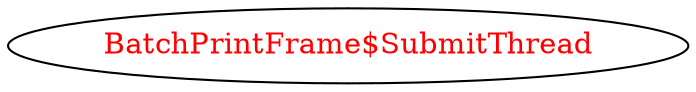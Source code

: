 digraph dependencyGraph {
 concentrate=true;
 ranksep="2.0";
 rankdir="LR"; 
 splines="ortho";
"BatchPrintFrame$SubmitThread" [fontcolor="red"];
}